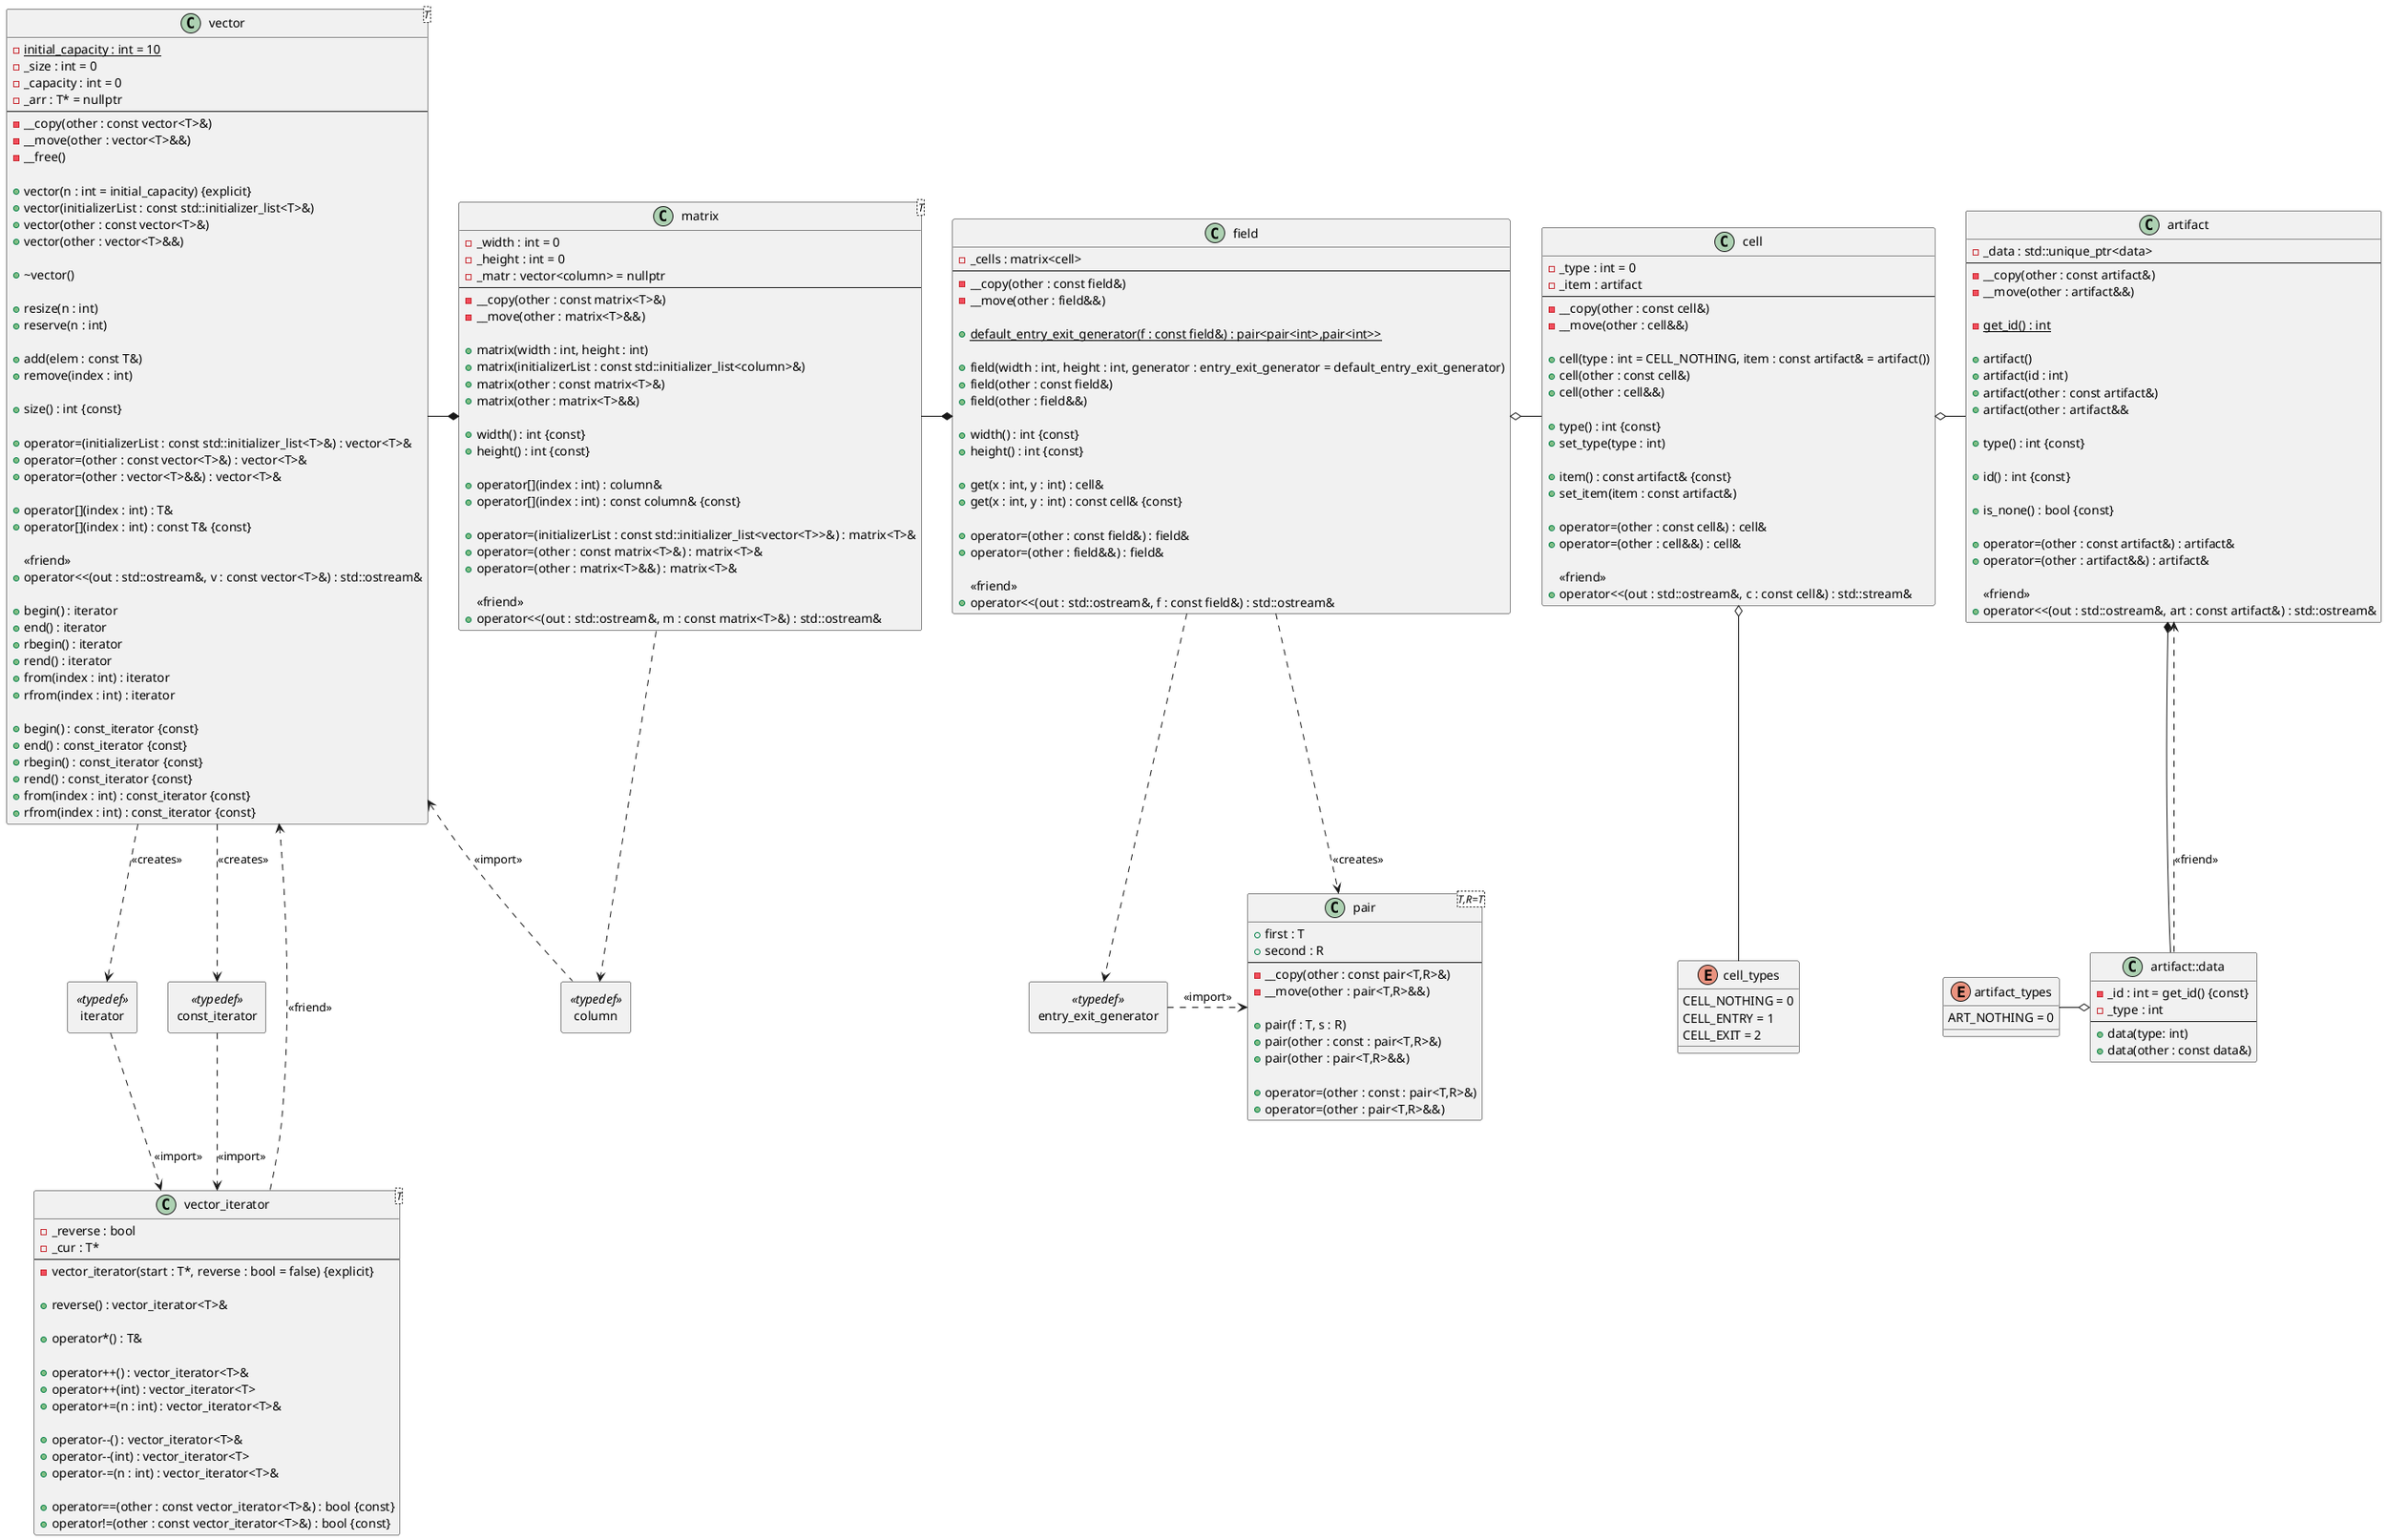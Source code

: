 @startuml

class vector<T> {
- {static} initial_capacity : int = 10
- _size : int = 0
- _capacity : int = 0
- _arr : T* = nullptr
--
- __copy(other : const vector<T>&)
- __move(other : vector<T>&&)
- __free()

+ vector(n : int = initial_capacity) {explicit}
+ vector(initializerList : const std::initializer_list<T>&)
+ vector(other : const vector<T>&)
+ vector(other : vector<T>&&)

+ ~vector()

+ resize(n : int)
+ reserve(n : int)

+ add(elem : const T&)
+ remove(index : int)

+ size() : int {const}

+ operator=(initializerList : const std::initializer_list<T>&) : vector<T>&
+ operator=(other : const vector<T>&) : vector<T>&
+ operator=(other : vector<T>&&) : vector<T>&

+ operator[](index : int) : T&
+ operator[](index : int) : const T& {const}

<<friend>>
+ operator<<(out : std::ostream&, v : const vector<T>&) : std::ostream&

+ begin() : iterator
+ end() : iterator
+ rbegin() : iterator
+ rend() : iterator
+ from(index : int) : iterator
+ rfrom(index : int) : iterator

+ begin() : const_iterator {const}
+ end() : const_iterator {const}
+ rbegin() : const_iterator {const}
+ rend() : const_iterator {const}
+ from(index : int) : const_iterator {const}
+ rfrom(index : int) : const_iterator {const}
}

rectangle iterator <<typedef>> {
}

rectangle const_iterator <<typedef>> {
}

class vector_iterator<T> {
- _reverse : bool
- _cur : T*
--
- vector_iterator(start : T*, reverse : bool = false) {explicit}

+ reverse() : vector_iterator<T>&

+ operator*() : T&

+ operator++() : vector_iterator<T>&
+ operator++(int) : vector_iterator<T>
+ operator+=(n : int) : vector_iterator<T>&

+ operator--() : vector_iterator<T>&
+ operator--(int) : vector_iterator<T>
+ operator-=(n : int) : vector_iterator<T>&

+ operator==(other : const vector_iterator<T>&) : bool {const}
+ operator!=(other : const vector_iterator<T>&) : bool {const}
}

class matrix<T> {
- _width : int = 0
- _height : int = 0
- _matr : vector<column> = nullptr
--
- __copy(other : const matrix<T>&)
- __move(other : matrix<T>&&)

+ matrix(width : int, height : int)
+ matrix(initializerList : const std::initializer_list<column>&)
+ matrix(other : const matrix<T>&)
+ matrix(other : matrix<T>&&)

+ width() : int {const}
+ height() : int {const}

+ operator[](index : int) : column&
+ operator[](index : int) : const column& {const}

+ operator=(initializerList : const std::initializer_list<vector<T>>&) : matrix<T>&
+ operator=(other : const matrix<T>&) : matrix<T>&
+ operator=(other : matrix<T>&&) : matrix<T>&

<<friend>>
+ operator<<(out : std::ostream&, m : const matrix<T>&) : std::ostream&
}

rectangle column <<typedef>> {
}

class pair<T,R=T> {
+ first : T
+ second : R
--
- __copy(other : const pair<T,R>&)
- __move(other : pair<T,R>&&)

+ pair(f : T, s : R)
+ pair(other : const : pair<T,R>&)
+ pair(other : pair<T,R>&&)

+ operator=(other : const : pair<T,R>&)
+ operator=(other : pair<T,R>&&)
}

class field {
- _cells : matrix<cell>
--
- __copy(other : const field&)
- __move(other : field&&)

+ {static} default_entry_exit_generator(f : const field&) : pair<pair<int>,pair<int>>

+ field(width : int, height : int, generator : entry_exit_generator = default_entry_exit_generator)
+ field(other : const field&)
+ field(other : field&&)

+ width() : int {const}
+ height() : int {const}

+ get(x : int, y : int) : cell&
+ get(x : int, y : int) : const cell& {const}

+ operator=(other : const field&) : field&
+ operator=(other : field&&) : field&

<<friend>>
+ operator<<(out : std::ostream&, f : const field&) : std::ostream&
}

rectangle entry_exit_generator <<typedef>> {
}

class cell {
- _type : int = 0
- _item : artifact
--
- __copy(other : const cell&)
- __move(other : cell&&)

+ cell(type : int = CELL_NOTHING, item : const artifact& = artifact())
+ cell(other : const cell&)
+ cell(other : cell&&)

+ type() : int {const}
+ set_type(type : int)

+ item() : const artifact& {const}
+ set_item(item : const artifact&)

+ operator=(other : const cell&) : cell&
+ operator=(other : cell&&) : cell&

<<friend>>
+ operator<<(out : std::ostream&, c : const cell&) : std::stream&
}

enum cell_types {
CELL_NOTHING = 0
CELL_ENTRY = 1
CELL_EXIT = 2
}

class artifact {
- _data : std::unique_ptr<data>
--
- __copy(other : const artifact&)
- __move(other : artifact&&)

- {static} get_id() : int

+ artifact()
+ artifact(id : int)
+ artifact(other : const artifact&)
+ artifact(other : artifact&&

+ type() : int {const}

+ id() : int {const}

+ is_none() : bool {const}

+ operator=(other : const artifact&) : artifact&
+ operator=(other : artifact&&) : artifact&

<<friend>>
+ operator<<(out : std::ostream&, art : const artifact&) : std::ostream&
}

class artifact::data {
- _id : int = get_id() {const}
- _type : int
--
+ data(type: int)
+ data(other : const data&)
}

enum artifact_types {
ART_NOTHING = 0
}

vector .d.> iterator: <<creates>>
vector .d.> const_iterator: <<creates>>
iterator .d.> vector_iterator: <<import>>
const_iterator .d.> vector_iterator: <<import>>
iterator .r[hidden].> const_iterator
vector_iterator ..> vector: <<friend>>
vector -r-* matrix
matrix .d.> column
column .l.> vector: <<import>>
matrix -* field
field .> pair: <<creates>>
field .d.> entry_exit_generator
entry_exit_generator .> pair: <<import>>
cell -l-o field
cell_types -u-o cell
artifact -l-o cell
artifact::data -u-* artifact
artifact::data .d.> artifact: <<friend>>
artifact_types -r-o artifact::data

@enduml